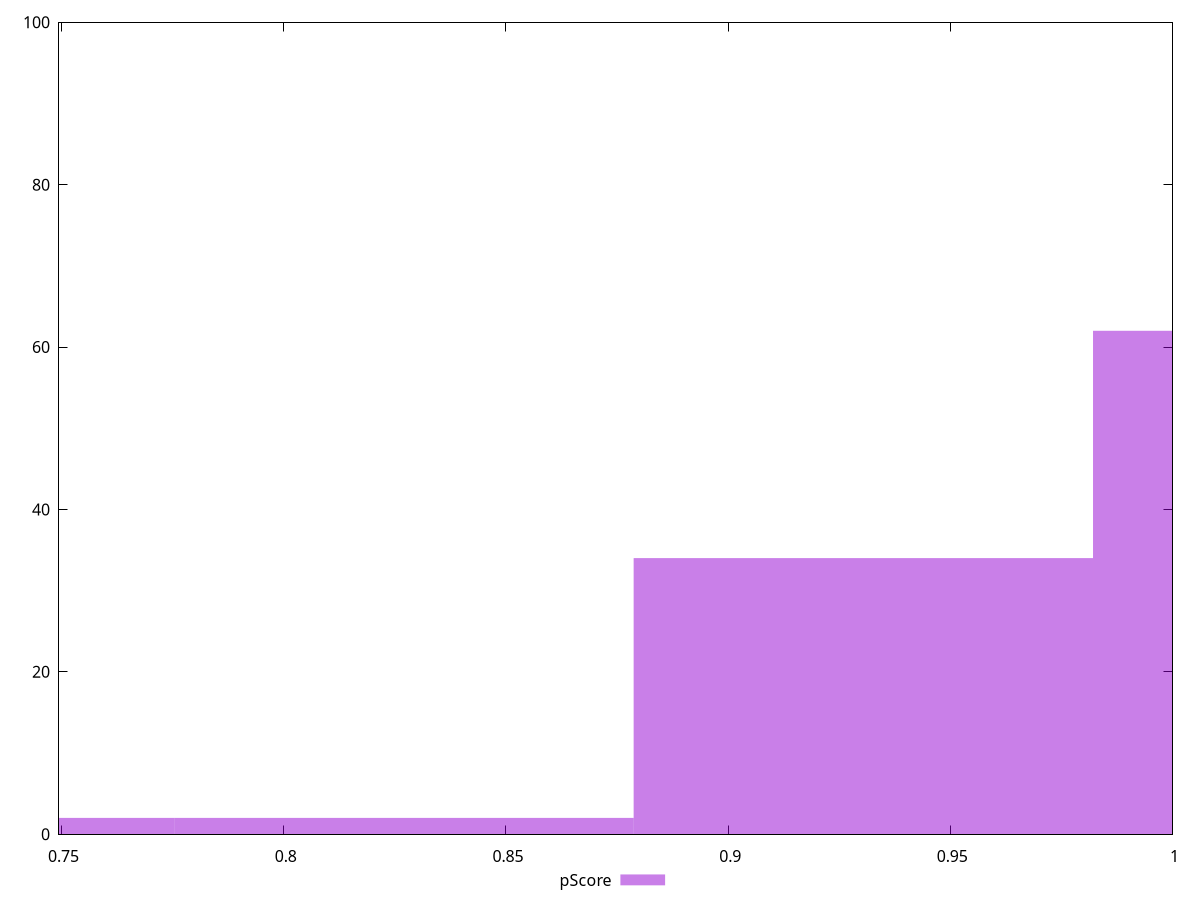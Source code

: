reset

$pScore <<EOF
0.7236631526267969 2
0.8270436030020536 2
1.033804503752567 62
0.9304240533773103 34
EOF

set key outside below
set boxwidth 0.1033804503752567
set xrange [0.7494127779536777:1]
set yrange [0:100]
set trange [0:100]
set style fill transparent solid 0.5 noborder
set terminal svg size 640, 490 enhanced background rgb 'white'
set output "report_00019_2021-02-10T18-14-37.922Z//uses-rel-preconnect/samples/pages+cached+noadtech+nomedia+nocss/pScore/histogram.svg"

plot $pScore title "pScore" with boxes

reset
